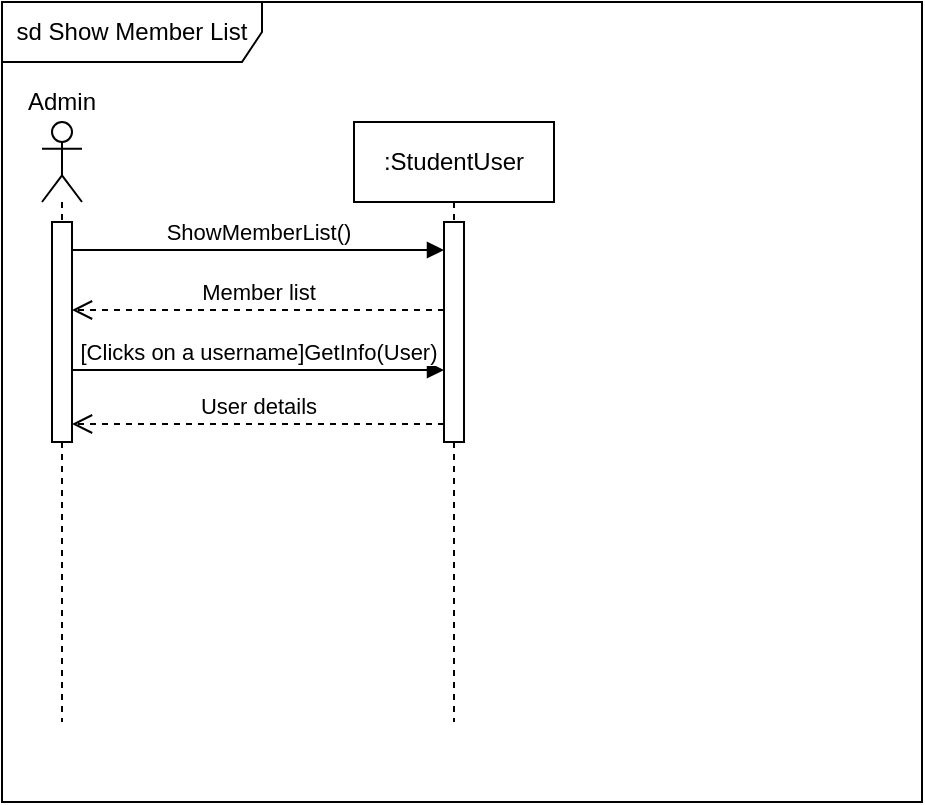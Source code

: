 <mxfile version="10.6.7" type="github"><diagram id="ncnPe3LAeCZ0I8b6aM8f" name="Page-1"><mxGraphModel dx="754" dy="467" grid="1" gridSize="10" guides="1" tooltips="1" connect="1" arrows="1" fold="1" page="1" pageScale="1" pageWidth="827" pageHeight="1169" math="0" shadow="0"><root><mxCell id="0"/><mxCell id="1" parent="0"/><mxCell id="YUtFXq44jswvLZjMBeV3-2" value="sd Show Member List" style="shape=umlFrame;whiteSpace=wrap;html=1;width=130;height=30;" vertex="1" parent="1"><mxGeometry x="70" y="60" width="460" height="400" as="geometry"/></mxCell><mxCell id="YUtFXq44jswvLZjMBeV3-3" value="" style="shape=umlLifeline;participant=umlActor;perimeter=lifelinePerimeter;whiteSpace=wrap;html=1;container=1;collapsible=0;recursiveResize=0;verticalAlign=top;spacingTop=36;labelBackgroundColor=#ffffff;outlineConnect=0;" vertex="1" parent="1"><mxGeometry x="90" y="120" width="20" height="300" as="geometry"/></mxCell><mxCell id="YUtFXq44jswvLZjMBeV3-6" value="" style="html=1;points=[];perimeter=orthogonalPerimeter;" vertex="1" parent="YUtFXq44jswvLZjMBeV3-3"><mxGeometry x="5" y="50" width="10" height="110" as="geometry"/></mxCell><mxCell id="YUtFXq44jswvLZjMBeV3-4" value="Admin" style="text;html=1;strokeColor=none;fillColor=none;align=center;verticalAlign=middle;whiteSpace=wrap;rounded=0;" vertex="1" parent="1"><mxGeometry x="80" y="100" width="40" height="20" as="geometry"/></mxCell><mxCell id="YUtFXq44jswvLZjMBeV3-5" value=":StudentUser" style="shape=umlLifeline;perimeter=lifelinePerimeter;whiteSpace=wrap;html=1;container=1;collapsible=0;recursiveResize=0;outlineConnect=0;" vertex="1" parent="1"><mxGeometry x="246" y="120" width="100" height="300" as="geometry"/></mxCell><mxCell id="YUtFXq44jswvLZjMBeV3-7" value="" style="html=1;points=[];perimeter=orthogonalPerimeter;" vertex="1" parent="YUtFXq44jswvLZjMBeV3-5"><mxGeometry x="45" y="50" width="10" height="110" as="geometry"/></mxCell><mxCell id="YUtFXq44jswvLZjMBeV3-8" value="ShowMemberList()" style="html=1;verticalAlign=bottom;endArrow=block;" edge="1" parent="1" target="YUtFXq44jswvLZjMBeV3-7"><mxGeometry width="80" relative="1" as="geometry"><mxPoint x="105" y="184" as="sourcePoint"/><mxPoint x="245" y="184" as="targetPoint"/></mxGeometry></mxCell><mxCell id="YUtFXq44jswvLZjMBeV3-9" value="Member list&lt;br&gt;" style="html=1;verticalAlign=bottom;endArrow=open;dashed=1;endSize=8;" edge="1" parent="1"><mxGeometry relative="1" as="geometry"><mxPoint x="291" y="214" as="sourcePoint"/><mxPoint x="105" y="214" as="targetPoint"/></mxGeometry></mxCell><mxCell id="YUtFXq44jswvLZjMBeV3-10" value="[Clicks on a username]GetInfo(User)" style="html=1;verticalAlign=bottom;endArrow=block;" edge="1" parent="1"><mxGeometry width="80" relative="1" as="geometry"><mxPoint x="105" y="244" as="sourcePoint"/><mxPoint x="291" y="244" as="targetPoint"/></mxGeometry></mxCell><mxCell id="YUtFXq44jswvLZjMBeV3-11" value="User details" style="html=1;verticalAlign=bottom;endArrow=open;dashed=1;endSize=8;" edge="1" parent="1"><mxGeometry relative="1" as="geometry"><mxPoint x="291" y="271" as="sourcePoint"/><mxPoint x="105" y="271" as="targetPoint"/></mxGeometry></mxCell></root></mxGraphModel></diagram></mxfile>